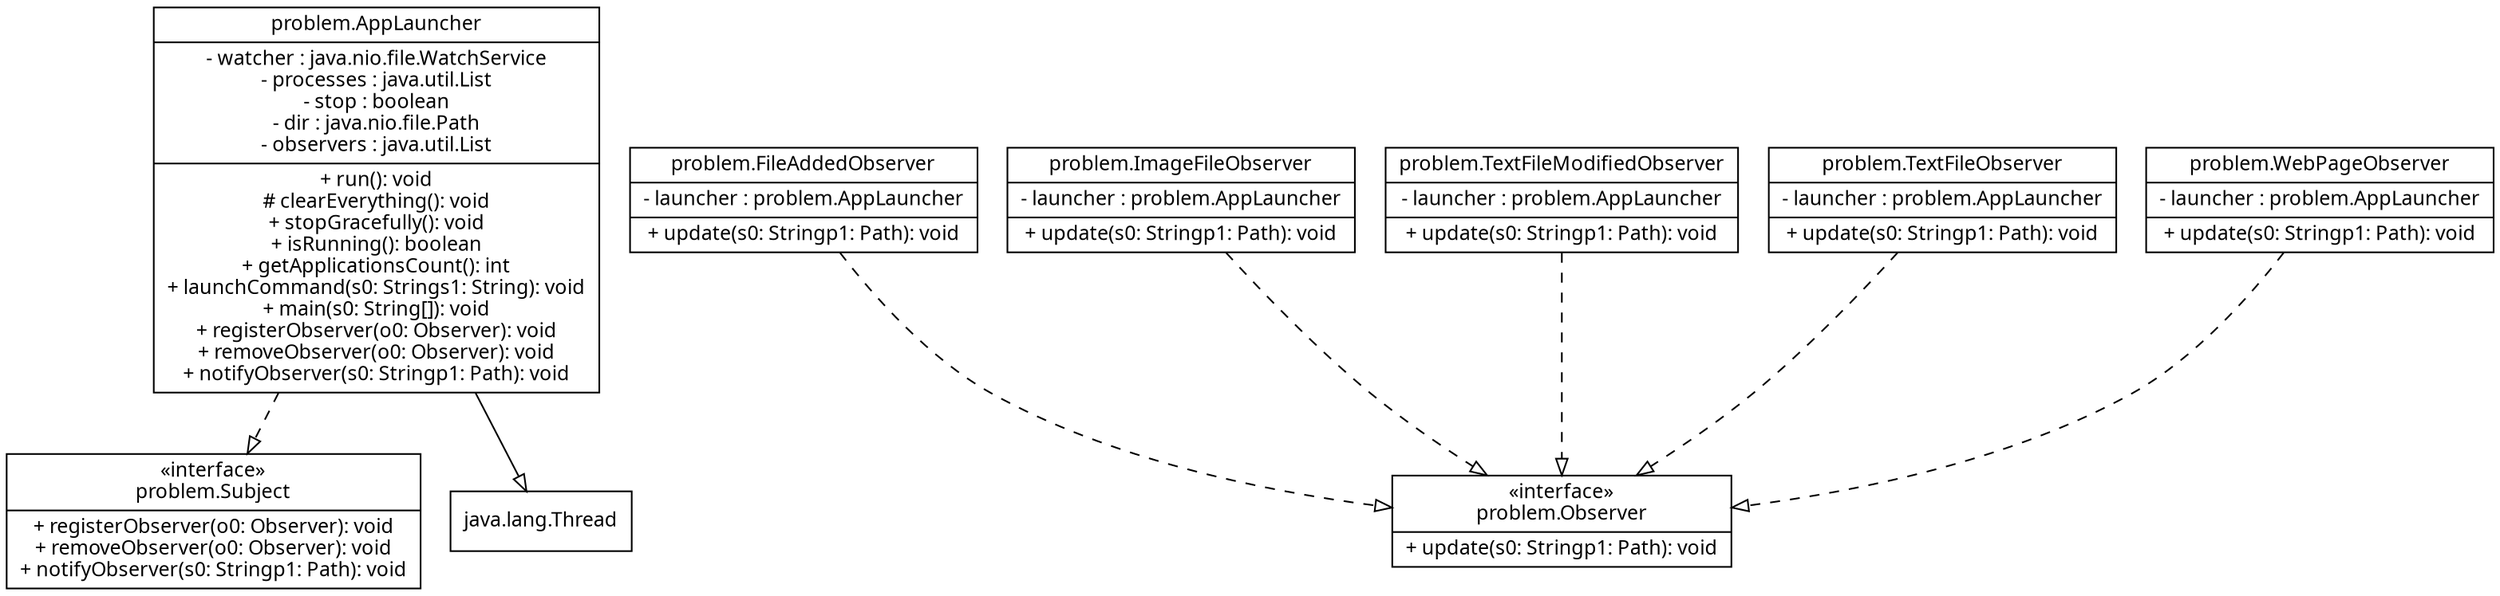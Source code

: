 digraph G {
fontname = "Times New Roman"
fontsize = 12
node [
fontname = "Times New Roman"
fontsize = 12
shape = "record"
]
"problem.AppLauncher" [
label = <{problem.AppLauncher|- watcher : java.nio.file.WatchService<br/>- processes : java.util.List<br/>- stop : boolean<br/>- dir : java.nio.file.Path<br/>- observers : java.util.List<br/>|+ run(): void<br/># clearEverything(): void<br/>+ stopGracefully(): void<br/>+ isRunning(): boolean<br/>+ getApplicationsCount(): int<br/>+ launchCommand(s0: Strings1: String): void<br/>+ main(s0: String[]): void<br/>+ registerObserver(o0: Observer): void<br/>+ removeObserver(o0: Observer): void<br/>+ notifyObserver(s0: Stringp1: Path): void<br/>}>
]
edge [
style = "dashed"
arrowhead = "empty"
]
"problem.AppLauncher" -> "problem.Subject"
edge [
style = "solid"
arrowhead = "empty"
]
"problem.AppLauncher" -> "java.lang.Thread"
"problem.FileAddedObserver" [
label = <{problem.FileAddedObserver|- launcher : problem.AppLauncher<br/>|+ update(s0: Stringp1: Path): void<br/>}>
]
edge [
style = "dashed"
arrowhead = "empty"
]
"problem.FileAddedObserver" -> "problem.Observer"
edge [
style = "solid"
arrowhead = "empty"
]
"problem.ImageFileObserver" [
label = <{problem.ImageFileObserver|- launcher : problem.AppLauncher<br/>|+ update(s0: Stringp1: Path): void<br/>}>
]
edge [
style = "dashed"
arrowhead = "empty"
]
"problem.ImageFileObserver" -> "problem.Observer"
edge [
style = "solid"
arrowhead = "empty"
]
"problem.Observer" [
label = <{«interface»<br/>problem.Observer|+ update(s0: Stringp1: Path): void<br/>}>
]
edge [
style = "dashed"
arrowhead = "empty"
]
edge [
style = "solid"
arrowhead = "empty"
]
"problem.Subject" [
label = <{«interface»<br/>problem.Subject|+ registerObserver(o0: Observer): void<br/>+ removeObserver(o0: Observer): void<br/>+ notifyObserver(s0: Stringp1: Path): void<br/>}>
]
edge [
style = "dashed"
arrowhead = "empty"
]
edge [
style = "solid"
arrowhead = "empty"
]
"problem.TextFileModifiedObserver" [
label = <{problem.TextFileModifiedObserver|- launcher : problem.AppLauncher<br/>|+ update(s0: Stringp1: Path): void<br/>}>
]
edge [
style = "dashed"
arrowhead = "empty"
]
"problem.TextFileModifiedObserver" -> "problem.Observer"
edge [
style = "solid"
arrowhead = "empty"
]
"problem.TextFileObserver" [
label = <{problem.TextFileObserver|- launcher : problem.AppLauncher<br/>|+ update(s0: Stringp1: Path): void<br/>}>
]
edge [
style = "dashed"
arrowhead = "empty"
]
"problem.TextFileObserver" -> "problem.Observer"
edge [
style = "solid"
arrowhead = "empty"
]
"problem.WebPageObserver" [
label = <{problem.WebPageObserver|- launcher : problem.AppLauncher<br/>|+ update(s0: Stringp1: Path): void<br/>}>
]
edge [
style = "dashed"
arrowhead = "empty"
]
"problem.WebPageObserver" -> "problem.Observer"
edge [
style = "solid"
arrowhead = "empty"
]
}


